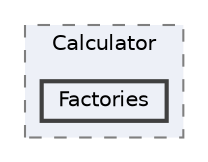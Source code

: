 digraph "Assets/_Project/Scripts/Calculator/Factories"
{
 // LATEX_PDF_SIZE
  bgcolor="transparent";
  edge [fontname=Helvetica,fontsize=10,labelfontname=Helvetica,labelfontsize=10];
  node [fontname=Helvetica,fontsize=10,shape=box,height=0.2,width=0.4];
  compound=true
  subgraph clusterdir_0b3e2ebcf56ee9470df807b7a7efb44d {
    graph [ bgcolor="#edf0f7", pencolor="grey50", label="Calculator", fontname=Helvetica,fontsize=10 style="filled,dashed", URL="dir_0b3e2ebcf56ee9470df807b7a7efb44d.html",tooltip=""]
  dir_6fad2d94b3b964e12521a02a23a2c34d [label="Factories", fillcolor="#edf0f7", color="grey25", style="filled,bold", URL="dir_6fad2d94b3b964e12521a02a23a2c34d.html",tooltip=""];
  }
}
